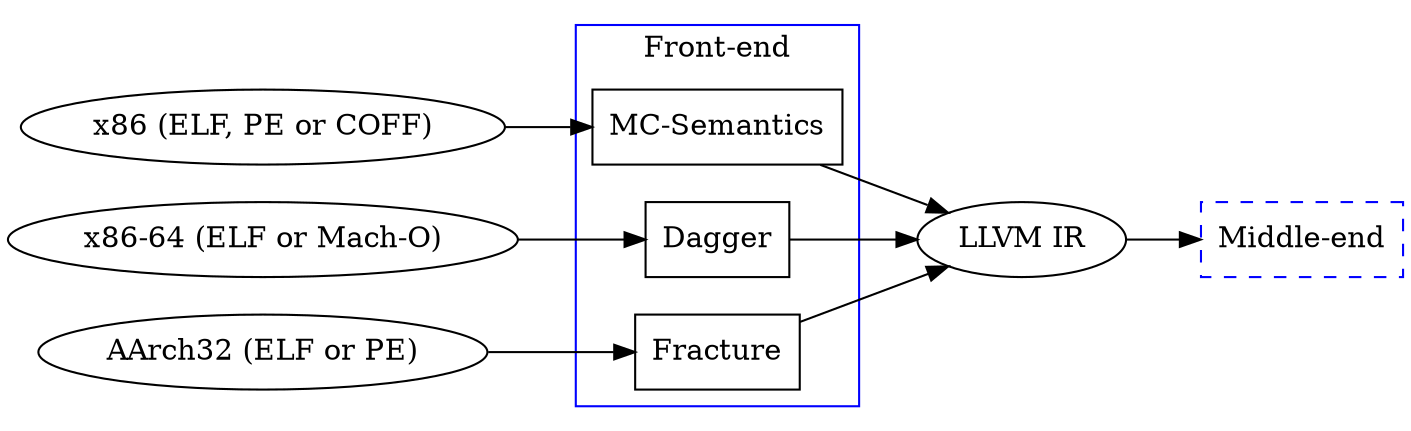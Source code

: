 digraph G {
	// MC-Semantic input
	In1 [label="x86 (ELF, PE or COFF)"]

	// Dagger input
	In2 [label="x86-64 (ELF or Mach-O)"]

	// Fracture input
	In3 [label="AArch32 (ELF or PE)"]

	// Front-end
	subgraph cluster {
		label="Front-end"
		color=blue
		MCSema [label="MC-Semantics" shape=box]
		Dagger [label="Dagger" shape=box]
		Fracture [label="Fracture" shape=box]
	}

	// Output
	Out [label="LLVM IR"]

	// Middle-end
	Middle [label="Middle-end" shape=box style=dashed color=blue]

	// Input -> front-end
	In1 -> MCSema
	In2 -> Dagger
	In3 -> Fracture

	// Front-end -> output
	MCSema -> Out
	Dagger -> Out
	Fracture -> Out

	// Output -> middle-end
	Out -> Middle

	rankdir=LR
}
